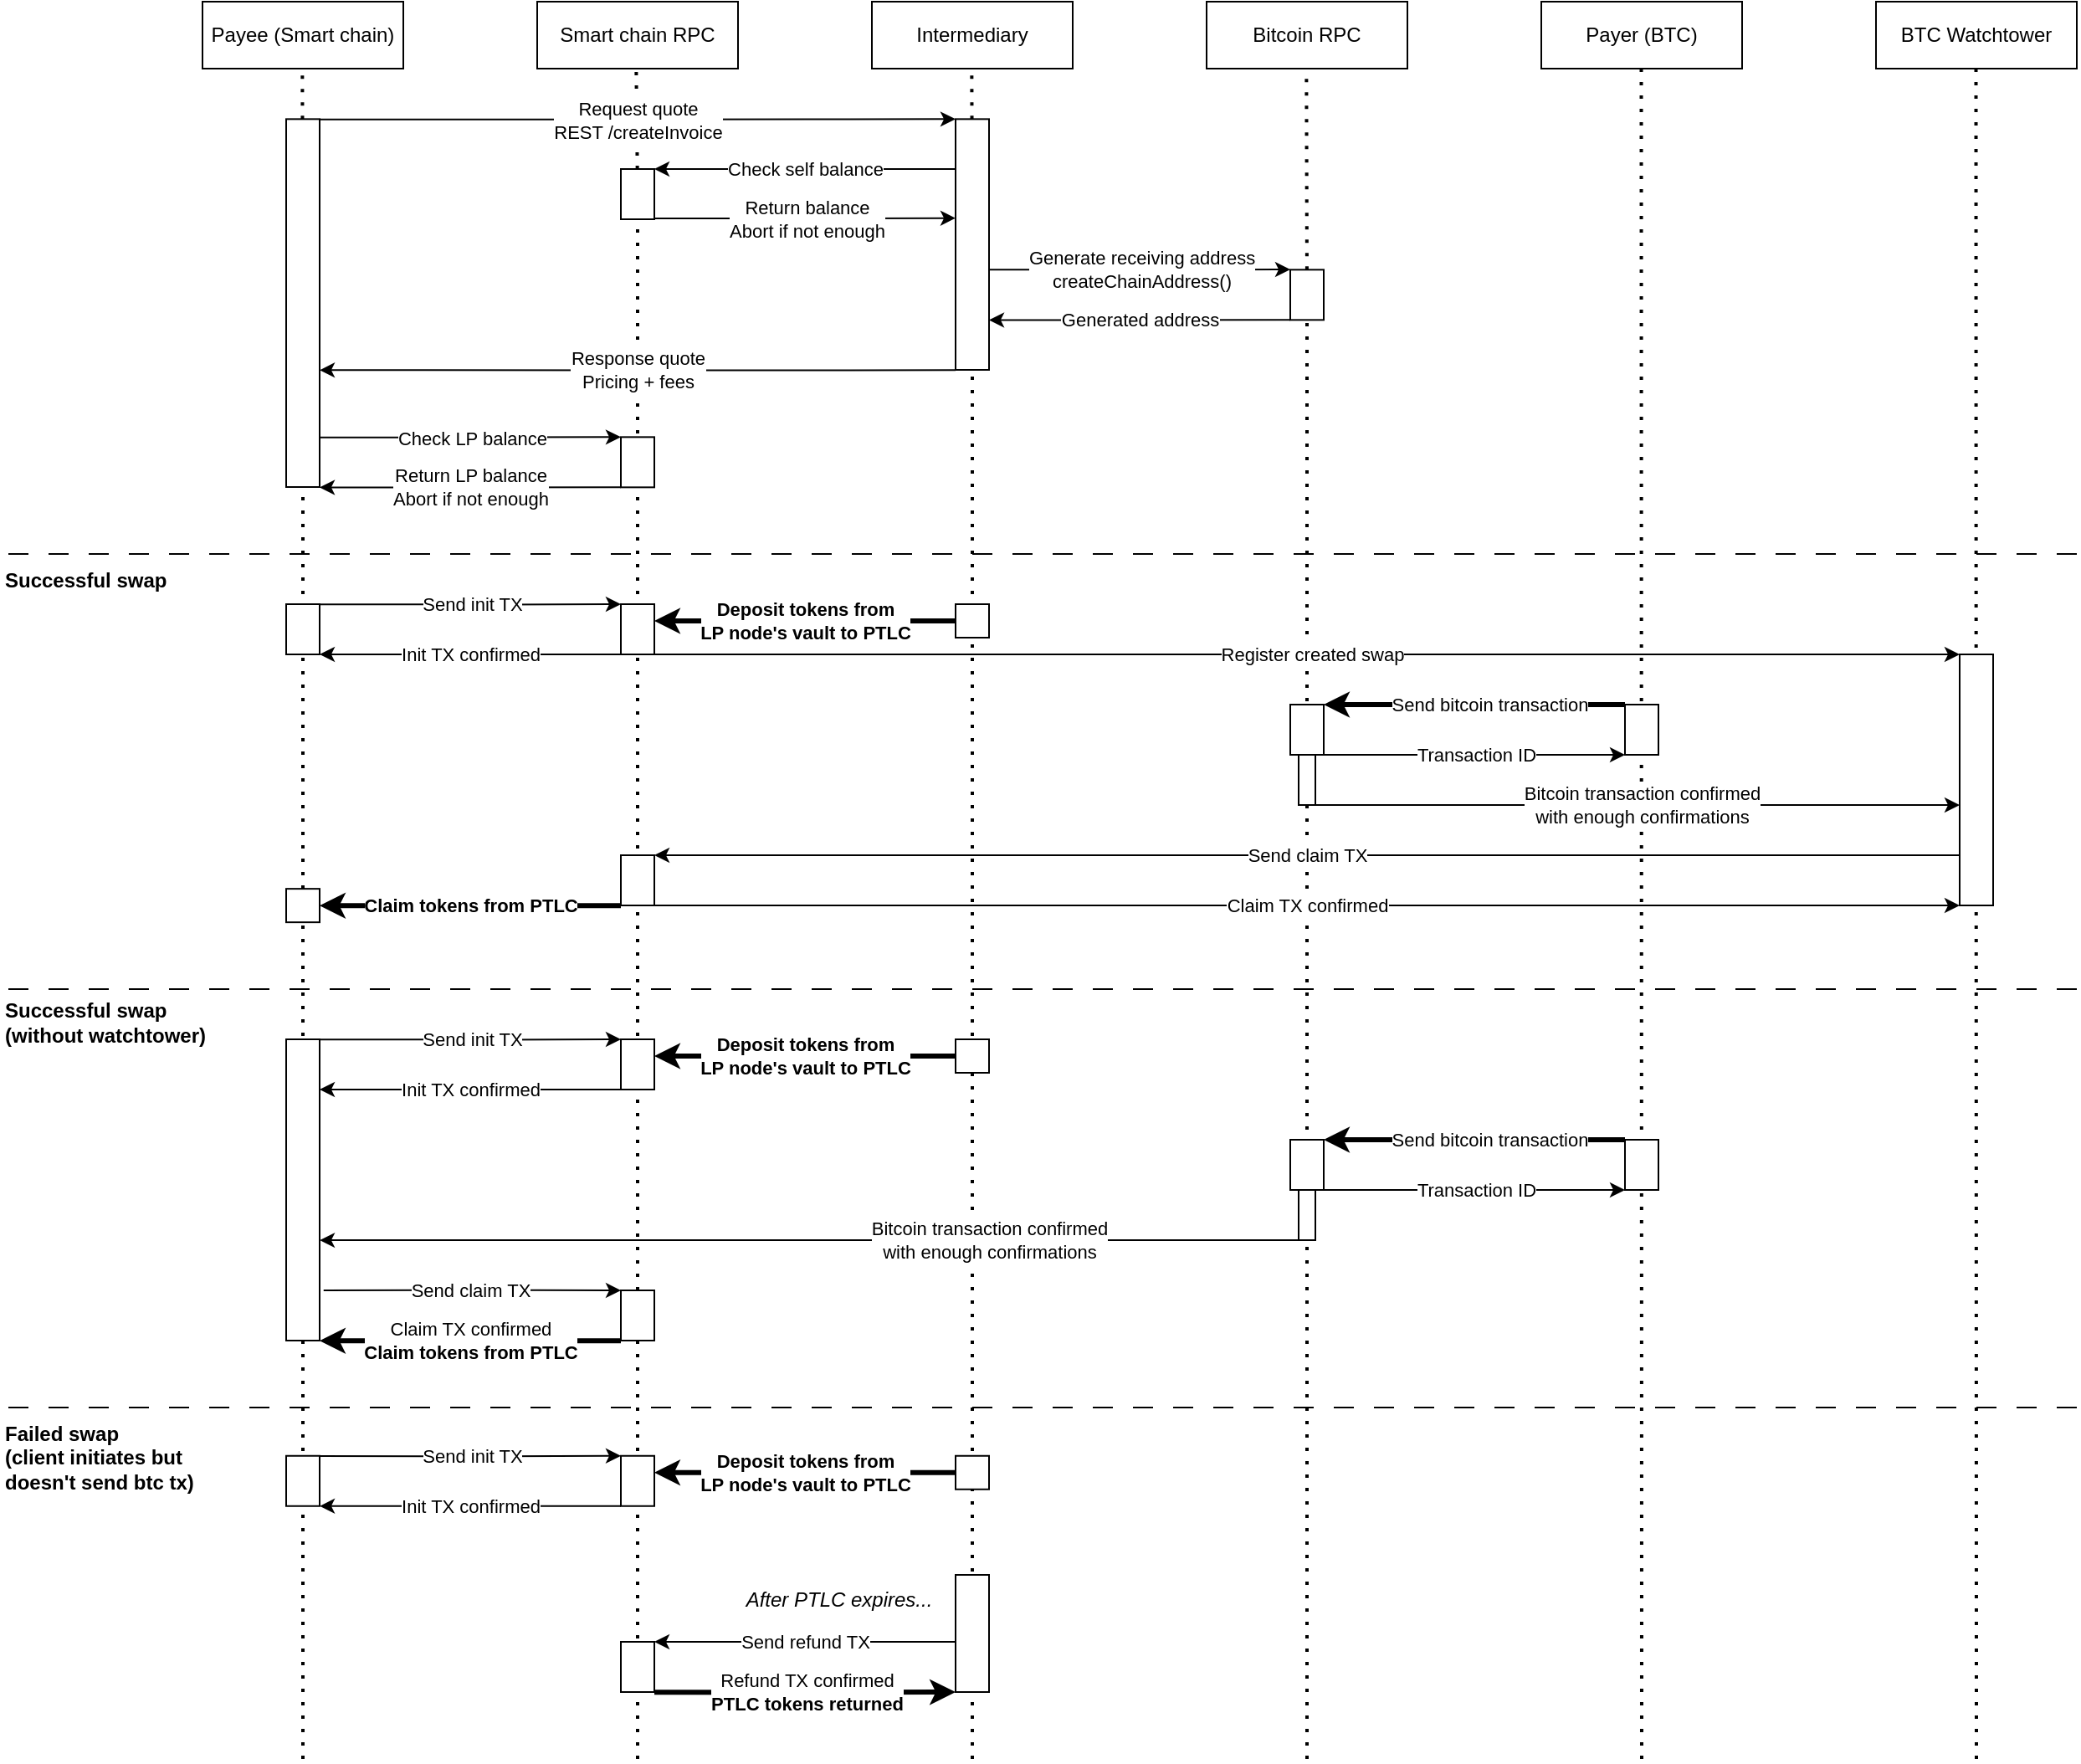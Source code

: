 <mxfile version="20.8.16" type="device"><diagram name="Page-1" id="v_abSemOzw6kNZ-jSQ5_"><mxGraphModel dx="1200" dy="818" grid="1" gridSize="10" guides="1" tooltips="1" connect="1" arrows="1" fold="1" page="1" pageScale="1" pageWidth="1100" pageHeight="850" math="0" shadow="0"><root><mxCell id="0"/><mxCell id="1" parent="0"/><mxCell id="xtIyixmofCU6Mkym6CMM-1" value="Payee (Smart chain)" style="rounded=0;whiteSpace=wrap;html=1;" parent="1" vertex="1"><mxGeometry x="160" y="40" width="120" height="40" as="geometry"/></mxCell><mxCell id="xtIyixmofCU6Mkym6CMM-2" value="Intermediary" style="rounded=0;whiteSpace=wrap;html=1;" parent="1" vertex="1"><mxGeometry x="560" y="40" width="120" height="40" as="geometry"/></mxCell><mxCell id="xtIyixmofCU6Mkym6CMM-3" value="Payer (BTC)" style="rounded=0;whiteSpace=wrap;html=1;" parent="1" vertex="1"><mxGeometry x="960" y="40" width="120" height="40" as="geometry"/></mxCell><mxCell id="xtIyixmofCU6Mkym6CMM-4" value="Smart chain RPC" style="rounded=0;whiteSpace=wrap;html=1;" parent="1" vertex="1"><mxGeometry x="360" y="40" width="120" height="40" as="geometry"/></mxCell><mxCell id="xtIyixmofCU6Mkym6CMM-6" value="" style="endArrow=none;dashed=1;html=1;dashPattern=1 3;strokeWidth=2;rounded=0;entryX=0.5;entryY=1;entryDx=0;entryDy=0;startArrow=none;" parent="1" source="LldOg9A5rvM3-FE8M_Fl-11" edge="1"><mxGeometry width="50" height="50" relative="1" as="geometry"><mxPoint x="419" y="820" as="sourcePoint"/><mxPoint x="419.17" y="80" as="targetPoint"/></mxGeometry></mxCell><mxCell id="xtIyixmofCU6Mkym6CMM-23" value="Bitcoin RPC" style="rounded=0;whiteSpace=wrap;html=1;" parent="1" vertex="1"><mxGeometry x="760" y="40" width="120" height="40" as="geometry"/></mxCell><mxCell id="LldOg9A5rvM3-FE8M_Fl-1" value="" style="endArrow=none;dashed=1;html=1;dashPattern=1 3;strokeWidth=2;rounded=0;entryX=0.5;entryY=1;entryDx=0;entryDy=0;startArrow=none;" parent="1" source="LldOg9A5rvM3-FE8M_Fl-5" edge="1"><mxGeometry width="50" height="50" relative="1" as="geometry"><mxPoint x="219.5" y="820" as="sourcePoint"/><mxPoint x="219.67" y="80" as="targetPoint"/></mxGeometry></mxCell><mxCell id="LldOg9A5rvM3-FE8M_Fl-2" value="" style="endArrow=none;dashed=1;html=1;dashPattern=1 3;strokeWidth=2;rounded=0;entryX=0.5;entryY=1;entryDx=0;entryDy=0;startArrow=none;" parent="1" source="LldOg9A5rvM3-FE8M_Fl-7" edge="1"><mxGeometry width="50" height="50" relative="1" as="geometry"><mxPoint x="619.5" y="820" as="sourcePoint"/><mxPoint x="619.67" y="80" as="targetPoint"/></mxGeometry></mxCell><mxCell id="LldOg9A5rvM3-FE8M_Fl-3" value="" style="endArrow=none;dashed=1;html=1;dashPattern=1 3;strokeWidth=2;rounded=0;entryX=0.5;entryY=1;entryDx=0;entryDy=0;startArrow=none;" parent="1" source="LldOg9A5rvM3-FE8M_Fl-28" edge="1"><mxGeometry width="50" height="50" relative="1" as="geometry"><mxPoint x="819.5" y="820" as="sourcePoint"/><mxPoint x="819.67" y="80" as="targetPoint"/></mxGeometry></mxCell><mxCell id="LldOg9A5rvM3-FE8M_Fl-4" value="" style="endArrow=none;dashed=1;html=1;dashPattern=1 3;strokeWidth=2;rounded=0;entryX=0.5;entryY=1;entryDx=0;entryDy=0;startArrow=none;" parent="1" edge="1"><mxGeometry width="50" height="50" relative="1" as="geometry"><mxPoint x="1020" y="1090" as="sourcePoint"/><mxPoint x="1019.75" y="80" as="targetPoint"/></mxGeometry></mxCell><mxCell id="LldOg9A5rvM3-FE8M_Fl-6" value="" style="endArrow=none;dashed=1;html=1;dashPattern=1 3;strokeWidth=2;rounded=0;entryX=0.5;entryY=1;entryDx=0;entryDy=0;startArrow=none;" parent="1" target="LldOg9A5rvM3-FE8M_Fl-5" edge="1"><mxGeometry width="50" height="50" relative="1" as="geometry"><mxPoint x="220" y="1090" as="sourcePoint"/><mxPoint x="219.67" y="80" as="targetPoint"/></mxGeometry></mxCell><mxCell id="LldOg9A5rvM3-FE8M_Fl-5" value="" style="rounded=0;whiteSpace=wrap;html=1;" parent="1" vertex="1"><mxGeometry x="210" y="110.17" width="20" height="219.83" as="geometry"/></mxCell><mxCell id="LldOg9A5rvM3-FE8M_Fl-8" value="" style="endArrow=none;dashed=1;html=1;dashPattern=1 3;strokeWidth=2;rounded=0;entryX=0.5;entryY=1;entryDx=0;entryDy=0;startArrow=none;" parent="1" target="LldOg9A5rvM3-FE8M_Fl-7" edge="1"><mxGeometry width="50" height="50" relative="1" as="geometry"><mxPoint x="620" y="1090" as="sourcePoint"/><mxPoint x="619.67" y="80" as="targetPoint"/></mxGeometry></mxCell><mxCell id="LldOg9A5rvM3-FE8M_Fl-7" value="" style="rounded=0;whiteSpace=wrap;html=1;" parent="1" vertex="1"><mxGeometry x="610" y="110.17" width="20" height="149.83" as="geometry"/></mxCell><mxCell id="LldOg9A5rvM3-FE8M_Fl-9" style="edgeStyle=orthogonalEdgeStyle;rounded=0;orthogonalLoop=1;jettySize=auto;html=1;exitX=1;exitY=0;exitDx=0;exitDy=0;entryX=0;entryY=0;entryDx=0;entryDy=0;" parent="1" edge="1"><mxGeometry relative="1" as="geometry"><mxPoint x="610" y="110.17" as="targetPoint"/><mxPoint x="230" y="110.34" as="sourcePoint"/><Array as="points"><mxPoint x="520" y="110.17"/><mxPoint x="520" y="110.17"/></Array></mxGeometry></mxCell><mxCell id="LldOg9A5rvM3-FE8M_Fl-10" value="Request quote&lt;br&gt;REST /createInvoice" style="edgeLabel;html=1;align=center;verticalAlign=middle;resizable=0;points=[];" parent="LldOg9A5rvM3-FE8M_Fl-9" vertex="1" connectable="0"><mxGeometry x="-0.106" y="-2" relative="1" as="geometry"><mxPoint x="20" y="-2" as="offset"/></mxGeometry></mxCell><mxCell id="LldOg9A5rvM3-FE8M_Fl-13" style="edgeStyle=orthogonalEdgeStyle;rounded=0;orthogonalLoop=1;jettySize=auto;html=1;exitX=0;exitY=1;exitDx=0;exitDy=0;" parent="1" edge="1"><mxGeometry relative="1" as="geometry"><mxPoint x="430" y="140.0" as="targetPoint"/><Array as="points"><mxPoint x="430" y="140.0"/></Array><mxPoint x="610.0" y="140.0" as="sourcePoint"/></mxGeometry></mxCell><mxCell id="LldOg9A5rvM3-FE8M_Fl-14" value="Check self balance" style="edgeLabel;html=1;align=center;verticalAlign=middle;resizable=0;points=[];" parent="LldOg9A5rvM3-FE8M_Fl-13" vertex="1" connectable="0"><mxGeometry x="-0.087" y="-1" relative="1" as="geometry"><mxPoint x="-8" y="1" as="offset"/></mxGeometry></mxCell><mxCell id="LldOg9A5rvM3-FE8M_Fl-16" value="" style="endArrow=none;dashed=1;html=1;dashPattern=1 3;strokeWidth=2;rounded=0;entryX=0.5;entryY=1;entryDx=0;entryDy=0;startArrow=none;" parent="1" target="LldOg9A5rvM3-FE8M_Fl-11" edge="1"><mxGeometry width="50" height="50" relative="1" as="geometry"><mxPoint x="420" y="1090" as="sourcePoint"/><mxPoint x="419.17" y="80.0" as="targetPoint"/></mxGeometry></mxCell><mxCell id="LldOg9A5rvM3-FE8M_Fl-11" value="" style="rounded=0;whiteSpace=wrap;html=1;" parent="1" vertex="1"><mxGeometry x="410" y="140.0" width="20" height="30" as="geometry"/></mxCell><mxCell id="LldOg9A5rvM3-FE8M_Fl-17" style="edgeStyle=orthogonalEdgeStyle;rounded=0;orthogonalLoop=1;jettySize=auto;html=1;exitX=1;exitY=0;exitDx=0;exitDy=0;entryX=0;entryY=0;entryDx=0;entryDy=0;" parent="1" edge="1"><mxGeometry relative="1" as="geometry"><mxPoint x="610.0" y="169.31" as="targetPoint"/><mxPoint x="430" y="169.48" as="sourcePoint"/><Array as="points"><mxPoint x="540" y="169.31"/></Array></mxGeometry></mxCell><mxCell id="LldOg9A5rvM3-FE8M_Fl-18" value="Return balance&lt;br&gt;Abort if not enough" style="edgeLabel;html=1;align=center;verticalAlign=middle;resizable=0;points=[];" parent="LldOg9A5rvM3-FE8M_Fl-17" vertex="1" connectable="0"><mxGeometry x="-0.106" y="-2" relative="1" as="geometry"><mxPoint x="10" y="-2" as="offset"/></mxGeometry></mxCell><mxCell id="LldOg9A5rvM3-FE8M_Fl-19" style="edgeStyle=orthogonalEdgeStyle;rounded=0;orthogonalLoop=1;jettySize=auto;html=1;exitX=0;exitY=1;exitDx=0;exitDy=0;endArrow=classic;endFill=1;" parent="1" edge="1"><mxGeometry relative="1" as="geometry"><mxPoint x="230" y="260.17" as="targetPoint"/><Array as="points"><mxPoint x="520" y="260.17"/><mxPoint x="520" y="260.17"/></Array><mxPoint x="610" y="260.17" as="sourcePoint"/></mxGeometry></mxCell><mxCell id="LldOg9A5rvM3-FE8M_Fl-20" value="Response quote&lt;br&gt;Pricing + fees" style="edgeLabel;html=1;align=center;verticalAlign=middle;resizable=0;points=[];" parent="LldOg9A5rvM3-FE8M_Fl-19" vertex="1" connectable="0"><mxGeometry x="0.075" relative="1" as="geometry"><mxPoint x="14" as="offset"/></mxGeometry></mxCell><mxCell id="LldOg9A5rvM3-FE8M_Fl-21" value="" style="rounded=0;whiteSpace=wrap;html=1;" parent="1" vertex="1"><mxGeometry x="410" y="300.17" width="20" height="30" as="geometry"/></mxCell><mxCell id="LldOg9A5rvM3-FE8M_Fl-22" style="edgeStyle=orthogonalEdgeStyle;rounded=0;orthogonalLoop=1;jettySize=auto;html=1;exitX=1;exitY=0;exitDx=0;exitDy=0;entryX=0;entryY=0;entryDx=0;entryDy=0;" parent="1" edge="1"><mxGeometry relative="1" as="geometry"><mxPoint x="410" y="300.17" as="targetPoint"/><mxPoint x="230" y="300.34" as="sourcePoint"/><Array as="points"><mxPoint x="340" y="300.17"/></Array></mxGeometry></mxCell><mxCell id="LldOg9A5rvM3-FE8M_Fl-23" value="Check LP balance" style="edgeLabel;html=1;align=center;verticalAlign=middle;resizable=0;points=[];" parent="LldOg9A5rvM3-FE8M_Fl-22" vertex="1" connectable="0"><mxGeometry x="-0.106" y="-2" relative="1" as="geometry"><mxPoint x="10" y="-2" as="offset"/></mxGeometry></mxCell><mxCell id="LldOg9A5rvM3-FE8M_Fl-24" style="edgeStyle=orthogonalEdgeStyle;rounded=0;orthogonalLoop=1;jettySize=auto;html=1;exitX=0;exitY=1;exitDx=0;exitDy=0;" parent="1" edge="1"><mxGeometry relative="1" as="geometry"><mxPoint x="230" y="330.17" as="targetPoint"/><Array as="points"><mxPoint x="230" y="330.17"/></Array><mxPoint x="410" y="330.17" as="sourcePoint"/></mxGeometry></mxCell><mxCell id="LldOg9A5rvM3-FE8M_Fl-25" value="Return LP balance&lt;br&gt;Abort if not enough" style="edgeLabel;html=1;align=center;verticalAlign=middle;resizable=0;points=[];" parent="LldOg9A5rvM3-FE8M_Fl-24" vertex="1" connectable="0"><mxGeometry x="-0.087" y="-1" relative="1" as="geometry"><mxPoint x="-8" y="1" as="offset"/></mxGeometry></mxCell><mxCell id="LldOg9A5rvM3-FE8M_Fl-26" style="edgeStyle=orthogonalEdgeStyle;rounded=0;orthogonalLoop=1;jettySize=auto;html=1;exitX=1;exitY=0;exitDx=0;exitDy=0;entryX=0;entryY=0;entryDx=0;entryDy=0;" parent="1" edge="1"><mxGeometry relative="1" as="geometry"><mxPoint x="810" y="200.0" as="targetPoint"/><mxPoint x="630" y="200.17" as="sourcePoint"/><Array as="points"><mxPoint x="740" y="200.0"/></Array></mxGeometry></mxCell><mxCell id="LldOg9A5rvM3-FE8M_Fl-27" value="Generate receiving address&lt;br&gt;createChainAddress()" style="edgeLabel;html=1;align=center;verticalAlign=middle;resizable=0;points=[];" parent="LldOg9A5rvM3-FE8M_Fl-26" vertex="1" connectable="0"><mxGeometry x="-0.106" y="-2" relative="1" as="geometry"><mxPoint x="10" y="-2" as="offset"/></mxGeometry></mxCell><mxCell id="LldOg9A5rvM3-FE8M_Fl-29" value="" style="endArrow=none;dashed=1;html=1;dashPattern=1 3;strokeWidth=2;rounded=0;entryX=0.5;entryY=1;entryDx=0;entryDy=0;startArrow=none;" parent="1" source="KJ-qjmZxR9U3BbR2w_qK-31" target="LldOg9A5rvM3-FE8M_Fl-28" edge="1"><mxGeometry width="50" height="50" relative="1" as="geometry"><mxPoint x="820" y="1580" as="sourcePoint"/><mxPoint x="819.67" y="80" as="targetPoint"/></mxGeometry></mxCell><mxCell id="LldOg9A5rvM3-FE8M_Fl-28" value="" style="rounded=0;whiteSpace=wrap;html=1;" parent="1" vertex="1"><mxGeometry x="810" y="200.17" width="20" height="30" as="geometry"/></mxCell><mxCell id="LldOg9A5rvM3-FE8M_Fl-30" style="edgeStyle=orthogonalEdgeStyle;rounded=0;orthogonalLoop=1;jettySize=auto;html=1;exitX=0;exitY=1;exitDx=0;exitDy=0;" parent="1" edge="1"><mxGeometry relative="1" as="geometry"><mxPoint x="630" y="230.17" as="targetPoint"/><Array as="points"><mxPoint x="630" y="230.17"/></Array><mxPoint x="810" y="230.17" as="sourcePoint"/></mxGeometry></mxCell><mxCell id="LldOg9A5rvM3-FE8M_Fl-31" value="Generated address" style="edgeLabel;html=1;align=center;verticalAlign=middle;resizable=0;points=[];" parent="LldOg9A5rvM3-FE8M_Fl-30" vertex="1" connectable="0"><mxGeometry x="-0.087" y="-1" relative="1" as="geometry"><mxPoint x="-8" y="1" as="offset"/></mxGeometry></mxCell><mxCell id="LldOg9A5rvM3-FE8M_Fl-188" value="" style="endArrow=none;dashed=1;html=1;dashPattern=12 12;strokeWidth=1;rounded=0;" parent="1" edge="1"><mxGeometry width="50" height="50" relative="1" as="geometry"><mxPoint x="1280" y="370" as="sourcePoint"/><mxPoint x="40" y="370" as="targetPoint"/></mxGeometry></mxCell><mxCell id="LldOg9A5rvM3-FE8M_Fl-189" value="&lt;b&gt;Successful swap&lt;br&gt;&lt;/b&gt;" style="text;html=1;align=left;verticalAlign=middle;resizable=0;points=[];autosize=1;strokeColor=none;fillColor=none;" parent="1" vertex="1"><mxGeometry x="40" y="371" width="120" height="30" as="geometry"/></mxCell><mxCell id="KJ-qjmZxR9U3BbR2w_qK-10" value="" style="rounded=0;whiteSpace=wrap;html=1;" parent="1" vertex="1"><mxGeometry x="210" y="400" width="20" height="30" as="geometry"/></mxCell><mxCell id="KJ-qjmZxR9U3BbR2w_qK-20" style="edgeStyle=orthogonalEdgeStyle;rounded=0;orthogonalLoop=1;jettySize=auto;html=1;exitX=1;exitY=1;exitDx=0;exitDy=0;" parent="1" source="KJ-qjmZxR9U3BbR2w_qK-11" edge="1"><mxGeometry relative="1" as="geometry"><mxPoint x="1210" y="430" as="targetPoint"/><Array as="points"><mxPoint x="580" y="430"/><mxPoint x="580" y="430"/></Array></mxGeometry></mxCell><mxCell id="KJ-qjmZxR9U3BbR2w_qK-21" value="Register created swap" style="edgeLabel;html=1;align=center;verticalAlign=middle;resizable=0;points=[];" parent="KJ-qjmZxR9U3BbR2w_qK-20" vertex="1" connectable="0"><mxGeometry x="0.03" y="1" relative="1" as="geometry"><mxPoint x="-9" y="1" as="offset"/></mxGeometry></mxCell><mxCell id="KJ-qjmZxR9U3BbR2w_qK-11" value="" style="rounded=0;whiteSpace=wrap;html=1;" parent="1" vertex="1"><mxGeometry x="410" y="400" width="20" height="30" as="geometry"/></mxCell><mxCell id="KJ-qjmZxR9U3BbR2w_qK-12" style="edgeStyle=orthogonalEdgeStyle;rounded=0;orthogonalLoop=1;jettySize=auto;html=1;exitX=1;exitY=0;exitDx=0;exitDy=0;entryX=0;entryY=0;entryDx=0;entryDy=0;" parent="1" edge="1"><mxGeometry relative="1" as="geometry"><mxPoint x="410.0" y="400.0" as="targetPoint"/><mxPoint x="230" y="400.17" as="sourcePoint"/><Array as="points"><mxPoint x="340" y="400.0"/></Array></mxGeometry></mxCell><mxCell id="KJ-qjmZxR9U3BbR2w_qK-13" value="Send init TX" style="edgeLabel;html=1;align=center;verticalAlign=middle;resizable=0;points=[];" parent="KJ-qjmZxR9U3BbR2w_qK-12" vertex="1" connectable="0"><mxGeometry x="-0.106" y="-2" relative="1" as="geometry"><mxPoint x="10" y="-2" as="offset"/></mxGeometry></mxCell><mxCell id="KJ-qjmZxR9U3BbR2w_qK-14" style="edgeStyle=orthogonalEdgeStyle;rounded=0;orthogonalLoop=1;jettySize=auto;html=1;exitX=0;exitY=1;exitDx=0;exitDy=0;" parent="1" edge="1"><mxGeometry relative="1" as="geometry"><mxPoint x="230" y="430" as="targetPoint"/><Array as="points"><mxPoint x="230" y="430"/></Array><mxPoint x="410.0" y="430" as="sourcePoint"/></mxGeometry></mxCell><mxCell id="KJ-qjmZxR9U3BbR2w_qK-15" value="Init TX confirmed" style="edgeLabel;html=1;align=center;verticalAlign=middle;resizable=0;points=[];" parent="KJ-qjmZxR9U3BbR2w_qK-14" vertex="1" connectable="0"><mxGeometry x="-0.087" y="-1" relative="1" as="geometry"><mxPoint x="-8" y="1" as="offset"/></mxGeometry></mxCell><mxCell id="KJ-qjmZxR9U3BbR2w_qK-16" style="edgeStyle=orthogonalEdgeStyle;rounded=0;orthogonalLoop=1;jettySize=auto;html=1;exitX=0;exitY=1;exitDx=0;exitDy=0;strokeWidth=3;" parent="1" edge="1"><mxGeometry relative="1" as="geometry"><mxPoint x="430.0" y="410" as="targetPoint"/><Array as="points"><mxPoint x="430" y="410"/></Array><mxPoint x="610" y="410" as="sourcePoint"/></mxGeometry></mxCell><mxCell id="KJ-qjmZxR9U3BbR2w_qK-17" value="&lt;b&gt;Deposit tokens from&lt;br&gt;LP node's vault to PTLC&lt;/b&gt;" style="edgeLabel;html=1;align=center;verticalAlign=middle;resizable=0;points=[];" parent="KJ-qjmZxR9U3BbR2w_qK-16" vertex="1" connectable="0"><mxGeometry x="-0.087" y="-1" relative="1" as="geometry"><mxPoint x="-8" y="1" as="offset"/></mxGeometry></mxCell><mxCell id="KJ-qjmZxR9U3BbR2w_qK-18" value="" style="rounded=0;whiteSpace=wrap;html=1;" parent="1" vertex="1"><mxGeometry x="610" y="400" width="20" height="20" as="geometry"/></mxCell><mxCell id="KJ-qjmZxR9U3BbR2w_qK-22" value="BTC Watchtower" style="rounded=0;whiteSpace=wrap;html=1;" parent="1" vertex="1"><mxGeometry x="1160" y="40" width="120" height="40" as="geometry"/></mxCell><mxCell id="KJ-qjmZxR9U3BbR2w_qK-23" value="" style="endArrow=none;dashed=1;html=1;dashPattern=1 3;strokeWidth=2;rounded=0;entryX=0.5;entryY=1;entryDx=0;entryDy=0;startArrow=none;" parent="1" edge="1"><mxGeometry width="50" height="50" relative="1" as="geometry"><mxPoint x="1220" y="1090" as="sourcePoint"/><mxPoint x="1219.75" y="80" as="targetPoint"/></mxGeometry></mxCell><mxCell id="KJ-qjmZxR9U3BbR2w_qK-24" value="" style="rounded=0;whiteSpace=wrap;html=1;" parent="1" vertex="1"><mxGeometry x="1210" y="430" width="20" height="150" as="geometry"/></mxCell><mxCell id="KJ-qjmZxR9U3BbR2w_qK-25" value="" style="rounded=0;whiteSpace=wrap;html=1;" parent="1" vertex="1"><mxGeometry x="1010" y="460" width="20" height="30" as="geometry"/></mxCell><mxCell id="KJ-qjmZxR9U3BbR2w_qK-26" value="" style="rounded=0;whiteSpace=wrap;html=1;" parent="1" vertex="1"><mxGeometry x="810" y="460" width="20" height="30" as="geometry"/></mxCell><mxCell id="KJ-qjmZxR9U3BbR2w_qK-27" style="edgeStyle=orthogonalEdgeStyle;rounded=0;orthogonalLoop=1;jettySize=auto;html=1;exitX=0;exitY=0;exitDx=0;exitDy=0;entryX=1;entryY=0;entryDx=0;entryDy=0;strokeWidth=3;" parent="1" source="KJ-qjmZxR9U3BbR2w_qK-25" target="KJ-qjmZxR9U3BbR2w_qK-26" edge="1"><mxGeometry relative="1" as="geometry"><mxPoint x="1000" y="580" as="targetPoint"/><mxPoint x="820" y="580.17" as="sourcePoint"/><Array as="points"><mxPoint x="970" y="460"/><mxPoint x="970" y="460"/></Array></mxGeometry></mxCell><mxCell id="KJ-qjmZxR9U3BbR2w_qK-28" value="Send bitcoin transaction" style="edgeLabel;html=1;align=center;verticalAlign=middle;resizable=0;points=[];" parent="KJ-qjmZxR9U3BbR2w_qK-27" vertex="1" connectable="0"><mxGeometry x="-0.106" y="-2" relative="1" as="geometry"><mxPoint x="-1" y="2" as="offset"/></mxGeometry></mxCell><mxCell id="KJ-qjmZxR9U3BbR2w_qK-29" style="edgeStyle=orthogonalEdgeStyle;rounded=0;orthogonalLoop=1;jettySize=auto;html=1;exitX=1;exitY=1;exitDx=0;exitDy=0;entryX=0;entryY=1;entryDx=0;entryDy=0;" parent="1" source="KJ-qjmZxR9U3BbR2w_qK-26" target="KJ-qjmZxR9U3BbR2w_qK-25" edge="1"><mxGeometry relative="1" as="geometry"><mxPoint x="830" y="524.63" as="targetPoint"/><Array as="points"><mxPoint x="920" y="490"/><mxPoint x="920" y="490"/></Array><mxPoint x="1010" y="524.63" as="sourcePoint"/></mxGeometry></mxCell><mxCell id="KJ-qjmZxR9U3BbR2w_qK-30" value="Transaction ID" style="edgeLabel;html=1;align=center;verticalAlign=middle;resizable=0;points=[];" parent="KJ-qjmZxR9U3BbR2w_qK-29" vertex="1" connectable="0"><mxGeometry x="0.193" y="-1" relative="1" as="geometry"><mxPoint x="-17" y="-1" as="offset"/></mxGeometry></mxCell><mxCell id="KJ-qjmZxR9U3BbR2w_qK-42" style="edgeStyle=orthogonalEdgeStyle;rounded=0;orthogonalLoop=1;jettySize=auto;html=1;exitX=1;exitY=1;exitDx=0;exitDy=0;entryX=0;entryY=1;entryDx=0;entryDy=0;" parent="1" source="KJ-qjmZxR9U3BbR2w_qK-34" target="KJ-qjmZxR9U3BbR2w_qK-24" edge="1"><mxGeometry relative="1" as="geometry"><mxPoint x="1200" y="580" as="targetPoint"/><Array as="points"><mxPoint x="820" y="580"/><mxPoint x="820" y="580"/></Array></mxGeometry></mxCell><mxCell id="KJ-qjmZxR9U3BbR2w_qK-34" value="" style="rounded=0;whiteSpace=wrap;html=1;" parent="1" vertex="1"><mxGeometry x="410" y="550" width="20" height="30" as="geometry"/></mxCell><mxCell id="KJ-qjmZxR9U3BbR2w_qK-35" value="" style="endArrow=none;dashed=1;html=1;dashPattern=1 3;strokeWidth=2;rounded=0;entryX=0.5;entryY=1;entryDx=0;entryDy=0;startArrow=none;" parent="1" target="KJ-qjmZxR9U3BbR2w_qK-31" edge="1"><mxGeometry width="50" height="50" relative="1" as="geometry"><mxPoint x="820" y="1090" as="sourcePoint"/><mxPoint x="820" y="230.17" as="targetPoint"/></mxGeometry></mxCell><mxCell id="KJ-qjmZxR9U3BbR2w_qK-31" value="" style="rounded=0;whiteSpace=wrap;html=1;" parent="1" vertex="1"><mxGeometry x="815" y="490" width="10" height="30" as="geometry"/></mxCell><mxCell id="KJ-qjmZxR9U3BbR2w_qK-38" style="edgeStyle=orthogonalEdgeStyle;rounded=0;orthogonalLoop=1;jettySize=auto;html=1;exitX=1;exitY=1;exitDx=0;exitDy=0;" parent="1" edge="1"><mxGeometry relative="1" as="geometry"><mxPoint x="1210" y="520" as="targetPoint"/><mxPoint x="825" y="520" as="sourcePoint"/><Array as="points"><mxPoint x="1070" y="520"/></Array></mxGeometry></mxCell><mxCell id="KJ-qjmZxR9U3BbR2w_qK-39" value="Bitcoin transaction confirmed&lt;br&gt;with enough confirmations" style="edgeLabel;html=1;align=center;verticalAlign=middle;resizable=0;points=[];" parent="KJ-qjmZxR9U3BbR2w_qK-38" vertex="1" connectable="0"><mxGeometry x="-0.216" relative="1" as="geometry"><mxPoint x="44" as="offset"/></mxGeometry></mxCell><mxCell id="KJ-qjmZxR9U3BbR2w_qK-40" style="edgeStyle=orthogonalEdgeStyle;rounded=0;orthogonalLoop=1;jettySize=auto;html=1;exitX=0;exitY=1;exitDx=0;exitDy=0;" parent="1" edge="1"><mxGeometry relative="1" as="geometry"><mxPoint x="430" y="550" as="targetPoint"/><Array as="points"><mxPoint x="1030" y="550"/></Array><mxPoint x="1210.0" y="550" as="sourcePoint"/></mxGeometry></mxCell><mxCell id="KJ-qjmZxR9U3BbR2w_qK-44" value="Send claim TX" style="edgeLabel;html=1;align=center;verticalAlign=middle;resizable=0;points=[];" parent="1" vertex="1" connectable="0"><mxGeometry x="820.138" y="550" as="geometry"/></mxCell><mxCell id="KJ-qjmZxR9U3BbR2w_qK-45" value="Claim TX confirmed" style="edgeLabel;html=1;align=center;verticalAlign=middle;resizable=0;points=[];" parent="1" vertex="1" connectable="0"><mxGeometry x="820.07" y="580.072" as="geometry"/></mxCell><mxCell id="KJ-qjmZxR9U3BbR2w_qK-46" value="" style="rounded=0;whiteSpace=wrap;html=1;" parent="1" vertex="1"><mxGeometry x="210" y="570.07" width="20" height="20" as="geometry"/></mxCell><mxCell id="KJ-qjmZxR9U3BbR2w_qK-47" style="edgeStyle=orthogonalEdgeStyle;rounded=0;orthogonalLoop=1;jettySize=auto;html=1;exitX=0;exitY=1;exitDx=0;exitDy=0;strokeWidth=3;" parent="1" edge="1"><mxGeometry relative="1" as="geometry"><mxPoint x="230.0" y="580.07" as="targetPoint"/><Array as="points"><mxPoint x="230" y="580.07"/></Array><mxPoint x="410.0" y="580.07" as="sourcePoint"/></mxGeometry></mxCell><mxCell id="KJ-qjmZxR9U3BbR2w_qK-48" value="&lt;b&gt;Claim tokens from PTLC&lt;/b&gt;" style="edgeLabel;html=1;align=center;verticalAlign=middle;resizable=0;points=[];" parent="KJ-qjmZxR9U3BbR2w_qK-47" vertex="1" connectable="0"><mxGeometry x="-0.087" y="-1" relative="1" as="geometry"><mxPoint x="-8" y="1" as="offset"/></mxGeometry></mxCell><mxCell id="KJ-qjmZxR9U3BbR2w_qK-49" value="" style="endArrow=none;dashed=1;html=1;dashPattern=12 12;strokeWidth=1;rounded=0;" parent="1" edge="1"><mxGeometry width="50" height="50" relative="1" as="geometry"><mxPoint x="1280.0" y="630.0" as="sourcePoint"/><mxPoint x="40" y="630.0" as="targetPoint"/></mxGeometry></mxCell><mxCell id="KJ-qjmZxR9U3BbR2w_qK-50" value="&lt;b&gt;Successful swap&lt;br&gt;(without watchtower)&lt;br&gt;&lt;/b&gt;" style="text;html=1;align=left;verticalAlign=middle;resizable=0;points=[];autosize=1;strokeColor=none;fillColor=none;" parent="1" vertex="1"><mxGeometry x="40" y="630" width="140" height="40" as="geometry"/></mxCell><mxCell id="KJ-qjmZxR9U3BbR2w_qK-51" value="" style="rounded=0;whiteSpace=wrap;html=1;" parent="1" vertex="1"><mxGeometry x="210" y="660" width="20" height="180" as="geometry"/></mxCell><mxCell id="KJ-qjmZxR9U3BbR2w_qK-54" value="" style="rounded=0;whiteSpace=wrap;html=1;" parent="1" vertex="1"><mxGeometry x="410" y="660" width="20" height="30" as="geometry"/></mxCell><mxCell id="KJ-qjmZxR9U3BbR2w_qK-55" style="edgeStyle=orthogonalEdgeStyle;rounded=0;orthogonalLoop=1;jettySize=auto;html=1;exitX=1;exitY=0;exitDx=0;exitDy=0;entryX=0;entryY=0;entryDx=0;entryDy=0;" parent="1" edge="1"><mxGeometry relative="1" as="geometry"><mxPoint x="410" y="660.0" as="targetPoint"/><mxPoint x="230" y="660.17" as="sourcePoint"/><Array as="points"><mxPoint x="340" y="660.0"/></Array></mxGeometry></mxCell><mxCell id="KJ-qjmZxR9U3BbR2w_qK-56" value="Send init TX" style="edgeLabel;html=1;align=center;verticalAlign=middle;resizable=0;points=[];" parent="KJ-qjmZxR9U3BbR2w_qK-55" vertex="1" connectable="0"><mxGeometry x="-0.106" y="-2" relative="1" as="geometry"><mxPoint x="10" y="-2" as="offset"/></mxGeometry></mxCell><mxCell id="KJ-qjmZxR9U3BbR2w_qK-57" style="edgeStyle=orthogonalEdgeStyle;rounded=0;orthogonalLoop=1;jettySize=auto;html=1;exitX=0;exitY=1;exitDx=0;exitDy=0;" parent="1" edge="1"><mxGeometry relative="1" as="geometry"><mxPoint x="230" y="690.0" as="targetPoint"/><Array as="points"><mxPoint x="230" y="690"/></Array><mxPoint x="410" y="690.0" as="sourcePoint"/></mxGeometry></mxCell><mxCell id="KJ-qjmZxR9U3BbR2w_qK-58" value="Init TX confirmed" style="edgeLabel;html=1;align=center;verticalAlign=middle;resizable=0;points=[];" parent="KJ-qjmZxR9U3BbR2w_qK-57" vertex="1" connectable="0"><mxGeometry x="-0.087" y="-1" relative="1" as="geometry"><mxPoint x="-8" y="1" as="offset"/></mxGeometry></mxCell><mxCell id="KJ-qjmZxR9U3BbR2w_qK-59" style="edgeStyle=orthogonalEdgeStyle;rounded=0;orthogonalLoop=1;jettySize=auto;html=1;exitX=0;exitY=1;exitDx=0;exitDy=0;strokeWidth=3;" parent="1" edge="1"><mxGeometry relative="1" as="geometry"><mxPoint x="430" y="670.0" as="targetPoint"/><Array as="points"><mxPoint x="430" y="670"/></Array><mxPoint x="610.0" y="670.0" as="sourcePoint"/></mxGeometry></mxCell><mxCell id="KJ-qjmZxR9U3BbR2w_qK-60" value="&lt;b&gt;Deposit tokens from&lt;br&gt;LP node's vault to PTLC&lt;/b&gt;" style="edgeLabel;html=1;align=center;verticalAlign=middle;resizable=0;points=[];" parent="KJ-qjmZxR9U3BbR2w_qK-59" vertex="1" connectable="0"><mxGeometry x="-0.087" y="-1" relative="1" as="geometry"><mxPoint x="-8" y="1" as="offset"/></mxGeometry></mxCell><mxCell id="KJ-qjmZxR9U3BbR2w_qK-61" value="" style="rounded=0;whiteSpace=wrap;html=1;" parent="1" vertex="1"><mxGeometry x="610" y="660" width="20" height="20" as="geometry"/></mxCell><mxCell id="KJ-qjmZxR9U3BbR2w_qK-63" value="" style="rounded=0;whiteSpace=wrap;html=1;" parent="1" vertex="1"><mxGeometry x="1010" y="720" width="20" height="30" as="geometry"/></mxCell><mxCell id="KJ-qjmZxR9U3BbR2w_qK-64" value="" style="rounded=0;whiteSpace=wrap;html=1;" parent="1" vertex="1"><mxGeometry x="810" y="720" width="20" height="30" as="geometry"/></mxCell><mxCell id="KJ-qjmZxR9U3BbR2w_qK-65" style="edgeStyle=orthogonalEdgeStyle;rounded=0;orthogonalLoop=1;jettySize=auto;html=1;exitX=0;exitY=0;exitDx=0;exitDy=0;entryX=1;entryY=0;entryDx=0;entryDy=0;strokeWidth=3;" parent="1" source="KJ-qjmZxR9U3BbR2w_qK-63" target="KJ-qjmZxR9U3BbR2w_qK-64" edge="1"><mxGeometry relative="1" as="geometry"><mxPoint x="1000" y="840" as="targetPoint"/><mxPoint x="820" y="840.17" as="sourcePoint"/><Array as="points"><mxPoint x="970" y="720"/><mxPoint x="970" y="720"/></Array></mxGeometry></mxCell><mxCell id="KJ-qjmZxR9U3BbR2w_qK-66" value="Send bitcoin transaction" style="edgeLabel;html=1;align=center;verticalAlign=middle;resizable=0;points=[];" parent="KJ-qjmZxR9U3BbR2w_qK-65" vertex="1" connectable="0"><mxGeometry x="-0.106" y="-2" relative="1" as="geometry"><mxPoint x="-1" y="2" as="offset"/></mxGeometry></mxCell><mxCell id="KJ-qjmZxR9U3BbR2w_qK-67" style="edgeStyle=orthogonalEdgeStyle;rounded=0;orthogonalLoop=1;jettySize=auto;html=1;exitX=1;exitY=1;exitDx=0;exitDy=0;entryX=0;entryY=1;entryDx=0;entryDy=0;" parent="1" source="KJ-qjmZxR9U3BbR2w_qK-64" target="KJ-qjmZxR9U3BbR2w_qK-63" edge="1"><mxGeometry relative="1" as="geometry"><mxPoint x="830" y="784.63" as="targetPoint"/><Array as="points"><mxPoint x="920" y="750"/><mxPoint x="920" y="750"/></Array><mxPoint x="1010" y="784.63" as="sourcePoint"/></mxGeometry></mxCell><mxCell id="KJ-qjmZxR9U3BbR2w_qK-68" value="Transaction ID" style="edgeLabel;html=1;align=center;verticalAlign=middle;resizable=0;points=[];" parent="KJ-qjmZxR9U3BbR2w_qK-67" vertex="1" connectable="0"><mxGeometry x="0.193" y="-1" relative="1" as="geometry"><mxPoint x="-17" y="-1" as="offset"/></mxGeometry></mxCell><mxCell id="KJ-qjmZxR9U3BbR2w_qK-70" value="" style="rounded=0;whiteSpace=wrap;html=1;" parent="1" vertex="1"><mxGeometry x="410" y="810" width="20" height="30" as="geometry"/></mxCell><mxCell id="KJ-qjmZxR9U3BbR2w_qK-71" value="" style="rounded=0;whiteSpace=wrap;html=1;" parent="1" vertex="1"><mxGeometry x="815" y="750" width="10" height="30" as="geometry"/></mxCell><mxCell id="KJ-qjmZxR9U3BbR2w_qK-72" style="edgeStyle=orthogonalEdgeStyle;rounded=0;orthogonalLoop=1;jettySize=auto;html=1;exitX=0;exitY=1;exitDx=0;exitDy=0;entryX=1;entryY=0.667;entryDx=0;entryDy=0;entryPerimeter=0;" parent="1" source="KJ-qjmZxR9U3BbR2w_qK-71" target="KJ-qjmZxR9U3BbR2w_qK-51" edge="1"><mxGeometry relative="1" as="geometry"><mxPoint x="290" y="760" as="targetPoint"/><mxPoint x="825.0" y="780.0" as="sourcePoint"/><Array as="points"><mxPoint x="670" y="780"/><mxPoint x="670" y="780"/></Array></mxGeometry></mxCell><mxCell id="KJ-qjmZxR9U3BbR2w_qK-73" value="Bitcoin transaction confirmed&lt;br&gt;with enough confirmations" style="edgeLabel;html=1;align=center;verticalAlign=middle;resizable=0;points=[];" parent="KJ-qjmZxR9U3BbR2w_qK-72" vertex="1" connectable="0"><mxGeometry x="-0.216" relative="1" as="geometry"><mxPoint x="44" as="offset"/></mxGeometry></mxCell><mxCell id="KJ-qjmZxR9U3BbR2w_qK-74" style="edgeStyle=orthogonalEdgeStyle;rounded=0;orthogonalLoop=1;jettySize=auto;html=1;entryX=0;entryY=0;entryDx=0;entryDy=0;exitX=1.119;exitY=0.833;exitDx=0;exitDy=0;exitPerimeter=0;" parent="1" source="KJ-qjmZxR9U3BbR2w_qK-51" target="KJ-qjmZxR9U3BbR2w_qK-70" edge="1"><mxGeometry relative="1" as="geometry"><mxPoint x="430" y="810.0" as="targetPoint"/><Array as="points"><mxPoint x="360" y="810"/><mxPoint x="360" y="810"/></Array><mxPoint x="730" y="740" as="sourcePoint"/></mxGeometry></mxCell><mxCell id="KJ-qjmZxR9U3BbR2w_qK-80" value="Send claim TX" style="edgeLabel;html=1;align=center;verticalAlign=middle;resizable=0;points=[];" parent="KJ-qjmZxR9U3BbR2w_qK-74" vertex="1" connectable="0"><mxGeometry x="-0.085" y="1" relative="1" as="geometry"><mxPoint x="6" y="1" as="offset"/></mxGeometry></mxCell><mxCell id="KJ-qjmZxR9U3BbR2w_qK-78" style="edgeStyle=orthogonalEdgeStyle;rounded=0;orthogonalLoop=1;jettySize=auto;html=1;exitX=0;exitY=1;exitDx=0;exitDy=0;strokeWidth=3;" parent="1" edge="1"><mxGeometry relative="1" as="geometry"><mxPoint x="230" y="840.07" as="targetPoint"/><Array as="points"><mxPoint x="230" y="840.07"/></Array><mxPoint x="410" y="840.07" as="sourcePoint"/></mxGeometry></mxCell><mxCell id="KJ-qjmZxR9U3BbR2w_qK-79" value="Claim TX confirmed&lt;br&gt;&lt;b&gt;Claim tokens from PTLC&lt;/b&gt;" style="edgeLabel;html=1;align=center;verticalAlign=middle;resizable=0;points=[];" parent="KJ-qjmZxR9U3BbR2w_qK-78" vertex="1" connectable="0"><mxGeometry x="-0.087" y="-1" relative="1" as="geometry"><mxPoint x="-8" y="1" as="offset"/></mxGeometry></mxCell><mxCell id="KJ-qjmZxR9U3BbR2w_qK-81" value="" style="endArrow=none;dashed=1;html=1;dashPattern=12 12;strokeWidth=1;rounded=0;" parent="1" edge="1"><mxGeometry width="50" height="50" relative="1" as="geometry"><mxPoint x="1280" y="880" as="sourcePoint"/><mxPoint x="40" y="880.0" as="targetPoint"/></mxGeometry></mxCell><mxCell id="KJ-qjmZxR9U3BbR2w_qK-82" value="&lt;b&gt;Failed swap&lt;br&gt;(client initiates but&lt;br&gt;doesn't send btc tx)&lt;br&gt;&lt;/b&gt;" style="text;html=1;align=left;verticalAlign=middle;resizable=0;points=[];autosize=1;strokeColor=none;fillColor=none;" parent="1" vertex="1"><mxGeometry x="40" y="880" width="140" height="60" as="geometry"/></mxCell><mxCell id="KJ-qjmZxR9U3BbR2w_qK-83" value="" style="rounded=0;whiteSpace=wrap;html=1;" parent="1" vertex="1"><mxGeometry x="210" y="908.88" width="20" height="30" as="geometry"/></mxCell><mxCell id="KJ-qjmZxR9U3BbR2w_qK-84" value="" style="rounded=0;whiteSpace=wrap;html=1;" parent="1" vertex="1"><mxGeometry x="410" y="908.88" width="20" height="30" as="geometry"/></mxCell><mxCell id="KJ-qjmZxR9U3BbR2w_qK-85" style="edgeStyle=orthogonalEdgeStyle;rounded=0;orthogonalLoop=1;jettySize=auto;html=1;exitX=1;exitY=0;exitDx=0;exitDy=0;entryX=0;entryY=0;entryDx=0;entryDy=0;" parent="1" edge="1"><mxGeometry relative="1" as="geometry"><mxPoint x="410" y="908.88" as="targetPoint"/><mxPoint x="230" y="909.05" as="sourcePoint"/><Array as="points"><mxPoint x="340" y="908.88"/></Array></mxGeometry></mxCell><mxCell id="KJ-qjmZxR9U3BbR2w_qK-86" value="Send init TX" style="edgeLabel;html=1;align=center;verticalAlign=middle;resizable=0;points=[];" parent="KJ-qjmZxR9U3BbR2w_qK-85" vertex="1" connectable="0"><mxGeometry x="-0.106" y="-2" relative="1" as="geometry"><mxPoint x="10" y="-2" as="offset"/></mxGeometry></mxCell><mxCell id="KJ-qjmZxR9U3BbR2w_qK-87" style="edgeStyle=orthogonalEdgeStyle;rounded=0;orthogonalLoop=1;jettySize=auto;html=1;exitX=0;exitY=1;exitDx=0;exitDy=0;" parent="1" edge="1"><mxGeometry relative="1" as="geometry"><mxPoint x="230" y="938.88" as="targetPoint"/><Array as="points"><mxPoint x="230" y="938.88"/></Array><mxPoint x="410" y="938.88" as="sourcePoint"/></mxGeometry></mxCell><mxCell id="KJ-qjmZxR9U3BbR2w_qK-88" value="Init TX confirmed" style="edgeLabel;html=1;align=center;verticalAlign=middle;resizable=0;points=[];" parent="KJ-qjmZxR9U3BbR2w_qK-87" vertex="1" connectable="0"><mxGeometry x="-0.087" y="-1" relative="1" as="geometry"><mxPoint x="-8" y="1" as="offset"/></mxGeometry></mxCell><mxCell id="KJ-qjmZxR9U3BbR2w_qK-89" style="edgeStyle=orthogonalEdgeStyle;rounded=0;orthogonalLoop=1;jettySize=auto;html=1;exitX=0;exitY=1;exitDx=0;exitDy=0;strokeWidth=3;" parent="1" edge="1"><mxGeometry relative="1" as="geometry"><mxPoint x="430" y="918.88" as="targetPoint"/><Array as="points"><mxPoint x="430" y="918.88"/></Array><mxPoint x="610.0" y="918.88" as="sourcePoint"/></mxGeometry></mxCell><mxCell id="KJ-qjmZxR9U3BbR2w_qK-90" value="&lt;b&gt;Deposit tokens from&lt;br&gt;LP node's vault to PTLC&lt;/b&gt;" style="edgeLabel;html=1;align=center;verticalAlign=middle;resizable=0;points=[];" parent="KJ-qjmZxR9U3BbR2w_qK-89" vertex="1" connectable="0"><mxGeometry x="-0.087" y="-1" relative="1" as="geometry"><mxPoint x="-8" y="1" as="offset"/></mxGeometry></mxCell><mxCell id="KJ-qjmZxR9U3BbR2w_qK-91" value="" style="rounded=0;whiteSpace=wrap;html=1;" parent="1" vertex="1"><mxGeometry x="610" y="908.88" width="20" height="20" as="geometry"/></mxCell><mxCell id="KJ-qjmZxR9U3BbR2w_qK-92" value="" style="rounded=0;whiteSpace=wrap;html=1;" parent="1" vertex="1"><mxGeometry x="610" y="980" width="20" height="70" as="geometry"/></mxCell><mxCell id="KJ-qjmZxR9U3BbR2w_qK-93" value="&lt;i&gt;After PTLC expires...&lt;/i&gt;" style="text;html=1;align=center;verticalAlign=middle;resizable=0;points=[];autosize=1;strokeColor=none;fillColor=none;" parent="1" vertex="1"><mxGeometry x="475" y="980.0" width="130" height="30" as="geometry"/></mxCell><mxCell id="KJ-qjmZxR9U3BbR2w_qK-94" value="" style="rounded=0;whiteSpace=wrap;html=1;" parent="1" vertex="1"><mxGeometry x="410" y="1020.0" width="20" height="30" as="geometry"/></mxCell><mxCell id="KJ-qjmZxR9U3BbR2w_qK-95" style="edgeStyle=orthogonalEdgeStyle;rounded=0;orthogonalLoop=1;jettySize=auto;html=1;exitX=0;exitY=1;exitDx=0;exitDy=0;" parent="1" edge="1"><mxGeometry relative="1" as="geometry"><mxPoint x="430" y="1020.0" as="targetPoint"/><Array as="points"><mxPoint x="430" y="1020.0"/></Array><mxPoint x="610" y="1019.97" as="sourcePoint"/></mxGeometry></mxCell><mxCell id="KJ-qjmZxR9U3BbR2w_qK-96" value="Send refund TX" style="edgeLabel;html=1;align=center;verticalAlign=middle;resizable=0;points=[];" parent="KJ-qjmZxR9U3BbR2w_qK-95" vertex="1" connectable="0"><mxGeometry x="-0.087" y="-1" relative="1" as="geometry"><mxPoint x="-8" y="1" as="offset"/></mxGeometry></mxCell><mxCell id="KJ-qjmZxR9U3BbR2w_qK-97" style="edgeStyle=orthogonalEdgeStyle;rounded=0;orthogonalLoop=1;jettySize=auto;html=1;exitX=1;exitY=0;exitDx=0;exitDy=0;entryX=0;entryY=0;entryDx=0;entryDy=0;strokeWidth=3;" parent="1" edge="1"><mxGeometry relative="1" as="geometry"><mxPoint x="610" y="1050.0" as="targetPoint"/><mxPoint x="430" y="1050.17" as="sourcePoint"/><Array as="points"><mxPoint x="540" y="1050"/></Array></mxGeometry></mxCell><mxCell id="KJ-qjmZxR9U3BbR2w_qK-98" value="Refund TX confirmed&lt;br&gt;&lt;b&gt;PTLC tokens returned&lt;/b&gt;" style="edgeLabel;html=1;align=center;verticalAlign=middle;resizable=0;points=[];" parent="KJ-qjmZxR9U3BbR2w_qK-97" vertex="1" connectable="0"><mxGeometry x="-0.106" y="-2" relative="1" as="geometry"><mxPoint x="10" y="-2" as="offset"/></mxGeometry></mxCell></root></mxGraphModel></diagram></mxfile>